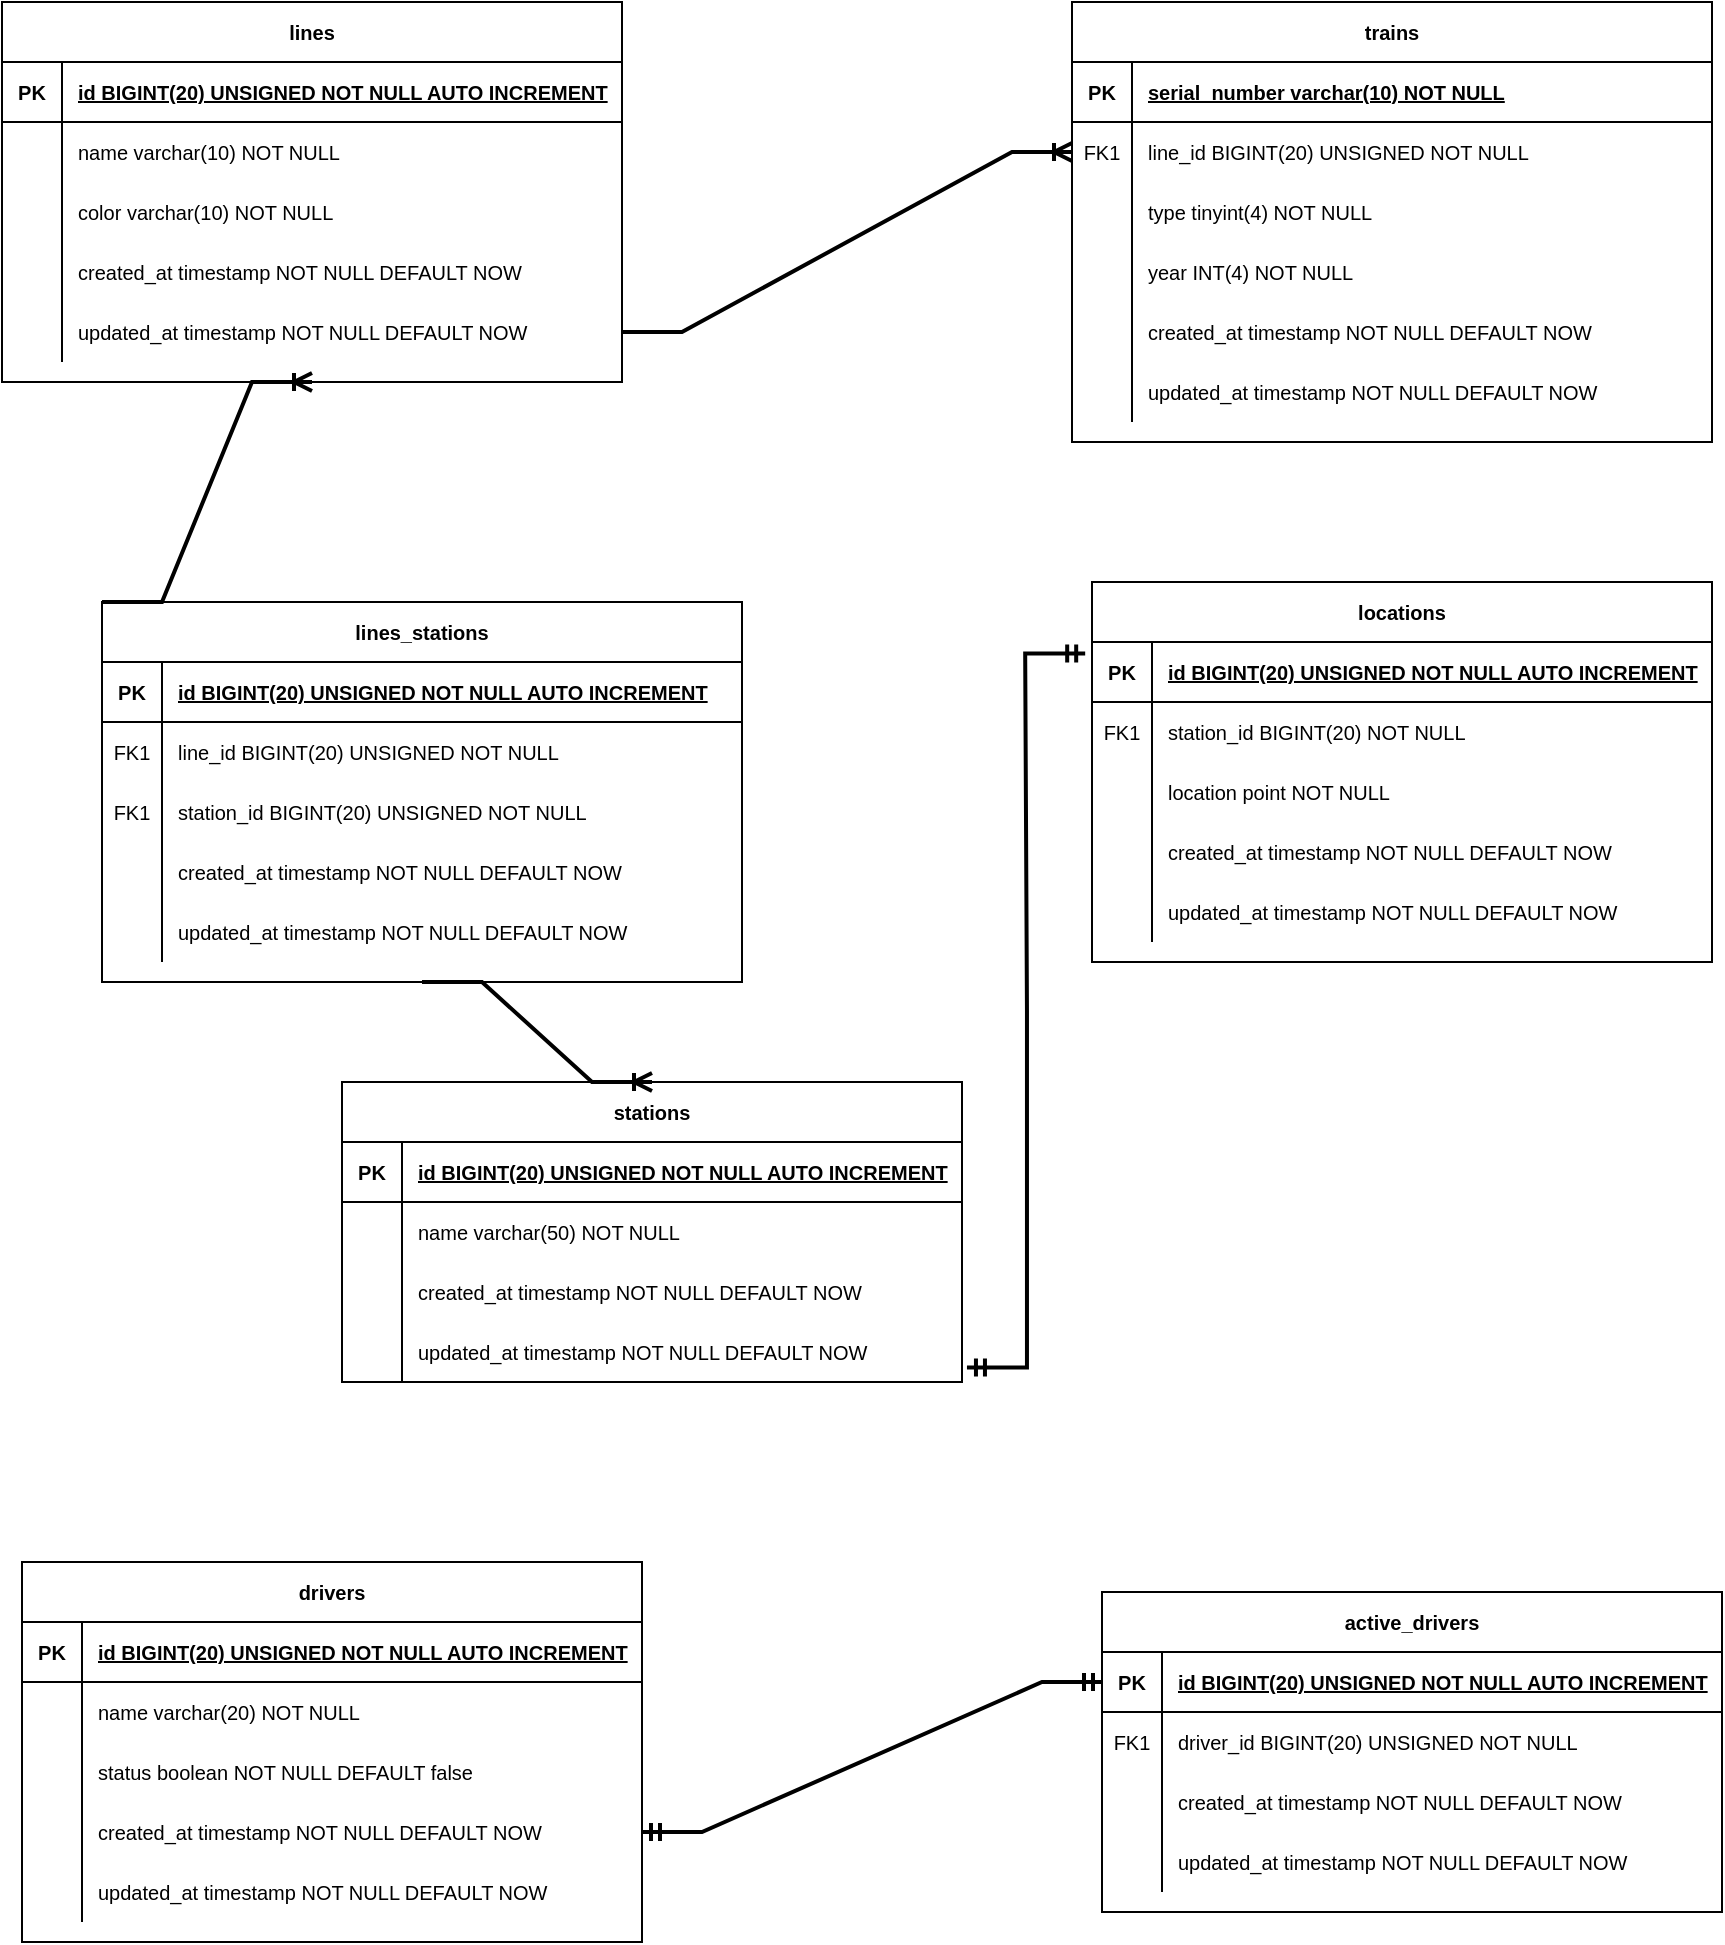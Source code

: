 <mxfile version="20.5.3" type="github">
  <diagram id="R2lEEEUBdFMjLlhIrx00" name="Page-1">
    <mxGraphModel dx="1076" dy="894" grid="1" gridSize="10" guides="1" tooltips="1" connect="1" arrows="1" fold="1" page="1" pageScale="1" pageWidth="1700" pageHeight="1100" math="0" shadow="0" extFonts="Permanent Marker^https://fonts.googleapis.com/css?family=Permanent+Marker">
      <root>
        <mxCell id="0" />
        <mxCell id="1" parent="0" />
        <mxCell id="-A0Ib8rrRkCb5hyb7mvw-1" value="lines" style="shape=table;startSize=30;container=1;collapsible=1;childLayout=tableLayout;fixedRows=1;rowLines=0;fontStyle=1;align=center;resizeLast=1;fontSize=10;" vertex="1" parent="1">
          <mxGeometry x="30" y="20" width="310" height="190" as="geometry" />
        </mxCell>
        <mxCell id="-A0Ib8rrRkCb5hyb7mvw-2" value="" style="shape=partialRectangle;collapsible=0;dropTarget=0;pointerEvents=0;fillColor=none;points=[[0,0.5],[1,0.5]];portConstraint=eastwest;top=0;left=0;right=0;bottom=1;fontSize=10;" vertex="1" parent="-A0Ib8rrRkCb5hyb7mvw-1">
          <mxGeometry y="30" width="310" height="30" as="geometry" />
        </mxCell>
        <mxCell id="-A0Ib8rrRkCb5hyb7mvw-3" value="PK" style="shape=partialRectangle;overflow=hidden;connectable=0;fillColor=none;top=0;left=0;bottom=0;right=0;fontStyle=1;fontSize=10;" vertex="1" parent="-A0Ib8rrRkCb5hyb7mvw-2">
          <mxGeometry width="30" height="30" as="geometry">
            <mxRectangle width="30" height="30" as="alternateBounds" />
          </mxGeometry>
        </mxCell>
        <mxCell id="-A0Ib8rrRkCb5hyb7mvw-4" value="id BIGINT(20) UNSIGNED NOT NULL AUTO INCREMENT" style="shape=partialRectangle;overflow=hidden;connectable=0;fillColor=none;top=0;left=0;bottom=0;right=0;align=left;spacingLeft=6;fontStyle=5;fontSize=10;" vertex="1" parent="-A0Ib8rrRkCb5hyb7mvw-2">
          <mxGeometry x="30" width="280" height="30" as="geometry">
            <mxRectangle width="280" height="30" as="alternateBounds" />
          </mxGeometry>
        </mxCell>
        <mxCell id="-A0Ib8rrRkCb5hyb7mvw-5" value="" style="shape=partialRectangle;collapsible=0;dropTarget=0;pointerEvents=0;fillColor=none;points=[[0,0.5],[1,0.5]];portConstraint=eastwest;top=0;left=0;right=0;bottom=0;fontSize=10;" vertex="1" parent="-A0Ib8rrRkCb5hyb7mvw-1">
          <mxGeometry y="60" width="310" height="30" as="geometry" />
        </mxCell>
        <mxCell id="-A0Ib8rrRkCb5hyb7mvw-6" value="" style="shape=partialRectangle;overflow=hidden;connectable=0;fillColor=none;top=0;left=0;bottom=0;right=0;fontSize=10;" vertex="1" parent="-A0Ib8rrRkCb5hyb7mvw-5">
          <mxGeometry width="30" height="30" as="geometry">
            <mxRectangle width="30" height="30" as="alternateBounds" />
          </mxGeometry>
        </mxCell>
        <mxCell id="-A0Ib8rrRkCb5hyb7mvw-7" value="name varchar(10) NOT NULL" style="shape=partialRectangle;overflow=hidden;connectable=0;fillColor=none;top=0;left=0;bottom=0;right=0;align=left;spacingLeft=6;fontSize=10;" vertex="1" parent="-A0Ib8rrRkCb5hyb7mvw-5">
          <mxGeometry x="30" width="280" height="30" as="geometry">
            <mxRectangle width="280" height="30" as="alternateBounds" />
          </mxGeometry>
        </mxCell>
        <mxCell id="-A0Ib8rrRkCb5hyb7mvw-8" value="" style="shape=partialRectangle;collapsible=0;dropTarget=0;pointerEvents=0;fillColor=none;points=[[0,0.5],[1,0.5]];portConstraint=eastwest;top=0;left=0;right=0;bottom=0;fontSize=10;" vertex="1" parent="-A0Ib8rrRkCb5hyb7mvw-1">
          <mxGeometry y="90" width="310" height="30" as="geometry" />
        </mxCell>
        <mxCell id="-A0Ib8rrRkCb5hyb7mvw-9" value="" style="shape=partialRectangle;overflow=hidden;connectable=0;fillColor=none;top=0;left=0;bottom=0;right=0;fontSize=10;" vertex="1" parent="-A0Ib8rrRkCb5hyb7mvw-8">
          <mxGeometry width="30" height="30" as="geometry">
            <mxRectangle width="30" height="30" as="alternateBounds" />
          </mxGeometry>
        </mxCell>
        <mxCell id="-A0Ib8rrRkCb5hyb7mvw-10" value="color varchar(10) NOT NULL" style="shape=partialRectangle;overflow=hidden;connectable=0;fillColor=none;top=0;left=0;bottom=0;right=0;align=left;spacingLeft=6;fontSize=10;" vertex="1" parent="-A0Ib8rrRkCb5hyb7mvw-8">
          <mxGeometry x="30" width="280" height="30" as="geometry">
            <mxRectangle width="280" height="30" as="alternateBounds" />
          </mxGeometry>
        </mxCell>
        <mxCell id="-A0Ib8rrRkCb5hyb7mvw-11" value="" style="shape=partialRectangle;collapsible=0;dropTarget=0;pointerEvents=0;fillColor=none;points=[[0,0.5],[1,0.5]];portConstraint=eastwest;top=0;left=0;right=0;bottom=0;fontSize=10;" vertex="1" parent="-A0Ib8rrRkCb5hyb7mvw-1">
          <mxGeometry y="120" width="310" height="30" as="geometry" />
        </mxCell>
        <mxCell id="-A0Ib8rrRkCb5hyb7mvw-12" value="" style="shape=partialRectangle;overflow=hidden;connectable=0;fillColor=none;top=0;left=0;bottom=0;right=0;fontSize=10;" vertex="1" parent="-A0Ib8rrRkCb5hyb7mvw-11">
          <mxGeometry width="30" height="30" as="geometry">
            <mxRectangle width="30" height="30" as="alternateBounds" />
          </mxGeometry>
        </mxCell>
        <mxCell id="-A0Ib8rrRkCb5hyb7mvw-13" value="created_at timestamp NOT NULL DEFAULT NOW" style="shape=partialRectangle;overflow=hidden;connectable=0;fillColor=none;top=0;left=0;bottom=0;right=0;align=left;spacingLeft=6;fontSize=10;" vertex="1" parent="-A0Ib8rrRkCb5hyb7mvw-11">
          <mxGeometry x="30" width="280" height="30" as="geometry">
            <mxRectangle width="280" height="30" as="alternateBounds" />
          </mxGeometry>
        </mxCell>
        <mxCell id="-A0Ib8rrRkCb5hyb7mvw-14" value="" style="shape=partialRectangle;collapsible=0;dropTarget=0;pointerEvents=0;fillColor=none;points=[[0,0.5],[1,0.5]];portConstraint=eastwest;top=0;left=0;right=0;bottom=0;fontSize=10;" vertex="1" parent="-A0Ib8rrRkCb5hyb7mvw-1">
          <mxGeometry y="150" width="310" height="30" as="geometry" />
        </mxCell>
        <mxCell id="-A0Ib8rrRkCb5hyb7mvw-15" value="" style="shape=partialRectangle;overflow=hidden;connectable=0;fillColor=none;top=0;left=0;bottom=0;right=0;fontSize=10;" vertex="1" parent="-A0Ib8rrRkCb5hyb7mvw-14">
          <mxGeometry width="30" height="30" as="geometry">
            <mxRectangle width="30" height="30" as="alternateBounds" />
          </mxGeometry>
        </mxCell>
        <mxCell id="-A0Ib8rrRkCb5hyb7mvw-16" value="updated_at timestamp NOT NULL DEFAULT NOW" style="shape=partialRectangle;overflow=hidden;connectable=0;fillColor=none;top=0;left=0;bottom=0;right=0;align=left;spacingLeft=6;fontSize=10;" vertex="1" parent="-A0Ib8rrRkCb5hyb7mvw-14">
          <mxGeometry x="30" width="280" height="30" as="geometry">
            <mxRectangle width="280" height="30" as="alternateBounds" />
          </mxGeometry>
        </mxCell>
        <mxCell id="-A0Ib8rrRkCb5hyb7mvw-17" value="trains" style="shape=table;startSize=30;container=1;collapsible=1;childLayout=tableLayout;fixedRows=1;rowLines=0;fontStyle=1;align=center;resizeLast=1;fontSize=10;" vertex="1" parent="1">
          <mxGeometry x="565" y="20" width="320" height="220" as="geometry" />
        </mxCell>
        <mxCell id="-A0Ib8rrRkCb5hyb7mvw-18" value="" style="shape=partialRectangle;collapsible=0;dropTarget=0;pointerEvents=0;fillColor=none;points=[[0,0.5],[1,0.5]];portConstraint=eastwest;top=0;left=0;right=0;bottom=1;fontSize=10;" vertex="1" parent="-A0Ib8rrRkCb5hyb7mvw-17">
          <mxGeometry y="30" width="320" height="30" as="geometry" />
        </mxCell>
        <mxCell id="-A0Ib8rrRkCb5hyb7mvw-19" value="PK" style="shape=partialRectangle;overflow=hidden;connectable=0;fillColor=none;top=0;left=0;bottom=0;right=0;fontStyle=1;fontSize=10;" vertex="1" parent="-A0Ib8rrRkCb5hyb7mvw-18">
          <mxGeometry width="30" height="30" as="geometry">
            <mxRectangle width="30" height="30" as="alternateBounds" />
          </mxGeometry>
        </mxCell>
        <mxCell id="-A0Ib8rrRkCb5hyb7mvw-20" value="serial_number varchar(10) NOT NULL " style="shape=partialRectangle;overflow=hidden;connectable=0;fillColor=none;top=0;left=0;bottom=0;right=0;align=left;spacingLeft=6;fontStyle=5;fontSize=10;" vertex="1" parent="-A0Ib8rrRkCb5hyb7mvw-18">
          <mxGeometry x="30" width="290" height="30" as="geometry">
            <mxRectangle width="290" height="30" as="alternateBounds" />
          </mxGeometry>
        </mxCell>
        <mxCell id="-A0Ib8rrRkCb5hyb7mvw-21" value="" style="shape=partialRectangle;collapsible=0;dropTarget=0;pointerEvents=0;fillColor=none;points=[[0,0.5],[1,0.5]];portConstraint=eastwest;top=0;left=0;right=0;bottom=0;fontSize=10;" vertex="1" parent="-A0Ib8rrRkCb5hyb7mvw-17">
          <mxGeometry y="60" width="320" height="30" as="geometry" />
        </mxCell>
        <mxCell id="-A0Ib8rrRkCb5hyb7mvw-22" value="FK1" style="shape=partialRectangle;overflow=hidden;connectable=0;fillColor=none;top=0;left=0;bottom=0;right=0;fontSize=10;" vertex="1" parent="-A0Ib8rrRkCb5hyb7mvw-21">
          <mxGeometry width="30" height="30" as="geometry">
            <mxRectangle width="30" height="30" as="alternateBounds" />
          </mxGeometry>
        </mxCell>
        <mxCell id="-A0Ib8rrRkCb5hyb7mvw-23" value="line_id BIGINT(20) UNSIGNED NOT NULL" style="shape=partialRectangle;overflow=hidden;connectable=0;fillColor=none;top=0;left=0;bottom=0;right=0;align=left;spacingLeft=6;fontSize=10;" vertex="1" parent="-A0Ib8rrRkCb5hyb7mvw-21">
          <mxGeometry x="30" width="290" height="30" as="geometry">
            <mxRectangle width="290" height="30" as="alternateBounds" />
          </mxGeometry>
        </mxCell>
        <mxCell id="-A0Ib8rrRkCb5hyb7mvw-24" value="" style="shape=partialRectangle;collapsible=0;dropTarget=0;pointerEvents=0;fillColor=none;points=[[0,0.5],[1,0.5]];portConstraint=eastwest;top=0;left=0;right=0;bottom=0;fontSize=10;" vertex="1" parent="-A0Ib8rrRkCb5hyb7mvw-17">
          <mxGeometry y="90" width="320" height="30" as="geometry" />
        </mxCell>
        <mxCell id="-A0Ib8rrRkCb5hyb7mvw-25" value="" style="shape=partialRectangle;overflow=hidden;connectable=0;fillColor=none;top=0;left=0;bottom=0;right=0;fontSize=10;" vertex="1" parent="-A0Ib8rrRkCb5hyb7mvw-24">
          <mxGeometry width="30" height="30" as="geometry">
            <mxRectangle width="30" height="30" as="alternateBounds" />
          </mxGeometry>
        </mxCell>
        <mxCell id="-A0Ib8rrRkCb5hyb7mvw-26" value="type tinyint(4) NOT NULL" style="shape=partialRectangle;overflow=hidden;connectable=0;fillColor=none;top=0;left=0;bottom=0;right=0;align=left;spacingLeft=6;fontSize=10;" vertex="1" parent="-A0Ib8rrRkCb5hyb7mvw-24">
          <mxGeometry x="30" width="290" height="30" as="geometry">
            <mxRectangle width="290" height="30" as="alternateBounds" />
          </mxGeometry>
        </mxCell>
        <mxCell id="-A0Ib8rrRkCb5hyb7mvw-27" value="" style="shape=partialRectangle;collapsible=0;dropTarget=0;pointerEvents=0;fillColor=none;points=[[0,0.5],[1,0.5]];portConstraint=eastwest;top=0;left=0;right=0;bottom=0;fontSize=10;" vertex="1" parent="-A0Ib8rrRkCb5hyb7mvw-17">
          <mxGeometry y="120" width="320" height="30" as="geometry" />
        </mxCell>
        <mxCell id="-A0Ib8rrRkCb5hyb7mvw-28" value="" style="shape=partialRectangle;overflow=hidden;connectable=0;fillColor=none;top=0;left=0;bottom=0;right=0;fontSize=10;" vertex="1" parent="-A0Ib8rrRkCb5hyb7mvw-27">
          <mxGeometry width="30" height="30" as="geometry">
            <mxRectangle width="30" height="30" as="alternateBounds" />
          </mxGeometry>
        </mxCell>
        <mxCell id="-A0Ib8rrRkCb5hyb7mvw-29" value="year INT(4) NOT NULL" style="shape=partialRectangle;overflow=hidden;connectable=0;fillColor=none;top=0;left=0;bottom=0;right=0;align=left;spacingLeft=6;fontSize=10;" vertex="1" parent="-A0Ib8rrRkCb5hyb7mvw-27">
          <mxGeometry x="30" width="290" height="30" as="geometry">
            <mxRectangle width="290" height="30" as="alternateBounds" />
          </mxGeometry>
        </mxCell>
        <mxCell id="-A0Ib8rrRkCb5hyb7mvw-30" value="" style="shape=partialRectangle;collapsible=0;dropTarget=0;pointerEvents=0;fillColor=none;points=[[0,0.5],[1,0.5]];portConstraint=eastwest;top=0;left=0;right=0;bottom=0;fontSize=10;" vertex="1" parent="-A0Ib8rrRkCb5hyb7mvw-17">
          <mxGeometry y="150" width="320" height="30" as="geometry" />
        </mxCell>
        <mxCell id="-A0Ib8rrRkCb5hyb7mvw-31" value="" style="shape=partialRectangle;overflow=hidden;connectable=0;fillColor=none;top=0;left=0;bottom=0;right=0;fontSize=10;" vertex="1" parent="-A0Ib8rrRkCb5hyb7mvw-30">
          <mxGeometry width="30" height="30" as="geometry">
            <mxRectangle width="30" height="30" as="alternateBounds" />
          </mxGeometry>
        </mxCell>
        <mxCell id="-A0Ib8rrRkCb5hyb7mvw-32" value="created_at timestamp NOT NULL DEFAULT NOW" style="shape=partialRectangle;overflow=hidden;connectable=0;fillColor=none;top=0;left=0;bottom=0;right=0;align=left;spacingLeft=6;fontSize=10;" vertex="1" parent="-A0Ib8rrRkCb5hyb7mvw-30">
          <mxGeometry x="30" width="290" height="30" as="geometry">
            <mxRectangle width="290" height="30" as="alternateBounds" />
          </mxGeometry>
        </mxCell>
        <mxCell id="-A0Ib8rrRkCb5hyb7mvw-33" value="" style="shape=partialRectangle;collapsible=0;dropTarget=0;pointerEvents=0;fillColor=none;points=[[0,0.5],[1,0.5]];portConstraint=eastwest;top=0;left=0;right=0;bottom=0;fontSize=10;" vertex="1" parent="-A0Ib8rrRkCb5hyb7mvw-17">
          <mxGeometry y="180" width="320" height="30" as="geometry" />
        </mxCell>
        <mxCell id="-A0Ib8rrRkCb5hyb7mvw-34" value="" style="shape=partialRectangle;overflow=hidden;connectable=0;fillColor=none;top=0;left=0;bottom=0;right=0;fontSize=10;" vertex="1" parent="-A0Ib8rrRkCb5hyb7mvw-33">
          <mxGeometry width="30" height="30" as="geometry">
            <mxRectangle width="30" height="30" as="alternateBounds" />
          </mxGeometry>
        </mxCell>
        <mxCell id="-A0Ib8rrRkCb5hyb7mvw-35" value="updated_at timestamp NOT NULL DEFAULT NOW" style="shape=partialRectangle;overflow=hidden;connectable=0;fillColor=none;top=0;left=0;bottom=0;right=0;align=left;spacingLeft=6;fontSize=10;" vertex="1" parent="-A0Ib8rrRkCb5hyb7mvw-33">
          <mxGeometry x="30" width="290" height="30" as="geometry">
            <mxRectangle width="290" height="30" as="alternateBounds" />
          </mxGeometry>
        </mxCell>
        <mxCell id="-A0Ib8rrRkCb5hyb7mvw-36" value="stations" style="shape=table;startSize=30;container=1;collapsible=1;childLayout=tableLayout;fixedRows=1;rowLines=0;fontStyle=1;align=center;resizeLast=1;fontSize=10;" vertex="1" parent="1">
          <mxGeometry x="200" y="560" width="310" height="150" as="geometry" />
        </mxCell>
        <mxCell id="-A0Ib8rrRkCb5hyb7mvw-37" value="" style="shape=partialRectangle;collapsible=0;dropTarget=0;pointerEvents=0;fillColor=none;points=[[0,0.5],[1,0.5]];portConstraint=eastwest;top=0;left=0;right=0;bottom=1;fontSize=10;" vertex="1" parent="-A0Ib8rrRkCb5hyb7mvw-36">
          <mxGeometry y="30" width="310" height="30" as="geometry" />
        </mxCell>
        <mxCell id="-A0Ib8rrRkCb5hyb7mvw-38" value="PK" style="shape=partialRectangle;overflow=hidden;connectable=0;fillColor=none;top=0;left=0;bottom=0;right=0;fontStyle=1;fontSize=10;" vertex="1" parent="-A0Ib8rrRkCb5hyb7mvw-37">
          <mxGeometry width="30" height="30" as="geometry">
            <mxRectangle width="30" height="30" as="alternateBounds" />
          </mxGeometry>
        </mxCell>
        <mxCell id="-A0Ib8rrRkCb5hyb7mvw-39" value="id BIGINT(20) UNSIGNED NOT NULL AUTO INCREMENT" style="shape=partialRectangle;overflow=hidden;connectable=0;fillColor=none;top=0;left=0;bottom=0;right=0;align=left;spacingLeft=6;fontStyle=5;fontSize=10;" vertex="1" parent="-A0Ib8rrRkCb5hyb7mvw-37">
          <mxGeometry x="30" width="280" height="30" as="geometry">
            <mxRectangle width="280" height="30" as="alternateBounds" />
          </mxGeometry>
        </mxCell>
        <mxCell id="-A0Ib8rrRkCb5hyb7mvw-40" value="" style="shape=partialRectangle;collapsible=0;dropTarget=0;pointerEvents=0;fillColor=none;points=[[0,0.5],[1,0.5]];portConstraint=eastwest;top=0;left=0;right=0;bottom=0;fontSize=10;" vertex="1" parent="-A0Ib8rrRkCb5hyb7mvw-36">
          <mxGeometry y="60" width="310" height="30" as="geometry" />
        </mxCell>
        <mxCell id="-A0Ib8rrRkCb5hyb7mvw-41" value="" style="shape=partialRectangle;overflow=hidden;connectable=0;fillColor=none;top=0;left=0;bottom=0;right=0;fontSize=10;" vertex="1" parent="-A0Ib8rrRkCb5hyb7mvw-40">
          <mxGeometry width="30" height="30" as="geometry">
            <mxRectangle width="30" height="30" as="alternateBounds" />
          </mxGeometry>
        </mxCell>
        <mxCell id="-A0Ib8rrRkCb5hyb7mvw-42" value="name varchar(50) NOT NULL" style="shape=partialRectangle;overflow=hidden;connectable=0;fillColor=none;top=0;left=0;bottom=0;right=0;align=left;spacingLeft=6;fontSize=10;" vertex="1" parent="-A0Ib8rrRkCb5hyb7mvw-40">
          <mxGeometry x="30" width="280" height="30" as="geometry">
            <mxRectangle width="280" height="30" as="alternateBounds" />
          </mxGeometry>
        </mxCell>
        <mxCell id="-A0Ib8rrRkCb5hyb7mvw-43" value="" style="shape=partialRectangle;collapsible=0;dropTarget=0;pointerEvents=0;fillColor=none;points=[[0,0.5],[1,0.5]];portConstraint=eastwest;top=0;left=0;right=0;bottom=0;fontSize=10;" vertex="1" parent="-A0Ib8rrRkCb5hyb7mvw-36">
          <mxGeometry y="90" width="310" height="30" as="geometry" />
        </mxCell>
        <mxCell id="-A0Ib8rrRkCb5hyb7mvw-44" value="" style="shape=partialRectangle;overflow=hidden;connectable=0;fillColor=none;top=0;left=0;bottom=0;right=0;fontSize=10;" vertex="1" parent="-A0Ib8rrRkCb5hyb7mvw-43">
          <mxGeometry width="30" height="30" as="geometry">
            <mxRectangle width="30" height="30" as="alternateBounds" />
          </mxGeometry>
        </mxCell>
        <mxCell id="-A0Ib8rrRkCb5hyb7mvw-45" value="created_at timestamp NOT NULL DEFAULT NOW" style="shape=partialRectangle;overflow=hidden;connectable=0;fillColor=none;top=0;left=0;bottom=0;right=0;align=left;spacingLeft=6;fontSize=10;" vertex="1" parent="-A0Ib8rrRkCb5hyb7mvw-43">
          <mxGeometry x="30" width="280" height="30" as="geometry">
            <mxRectangle width="280" height="30" as="alternateBounds" />
          </mxGeometry>
        </mxCell>
        <mxCell id="-A0Ib8rrRkCb5hyb7mvw-46" value="" style="shape=partialRectangle;collapsible=0;dropTarget=0;pointerEvents=0;fillColor=none;points=[[0,0.5],[1,0.5]];portConstraint=eastwest;top=0;left=0;right=0;bottom=0;fontSize=10;" vertex="1" parent="-A0Ib8rrRkCb5hyb7mvw-36">
          <mxGeometry y="120" width="310" height="30" as="geometry" />
        </mxCell>
        <mxCell id="-A0Ib8rrRkCb5hyb7mvw-47" value="" style="shape=partialRectangle;overflow=hidden;connectable=0;fillColor=none;top=0;left=0;bottom=0;right=0;fontSize=10;" vertex="1" parent="-A0Ib8rrRkCb5hyb7mvw-46">
          <mxGeometry width="30" height="30" as="geometry">
            <mxRectangle width="30" height="30" as="alternateBounds" />
          </mxGeometry>
        </mxCell>
        <mxCell id="-A0Ib8rrRkCb5hyb7mvw-48" value="updated_at timestamp NOT NULL DEFAULT NOW" style="shape=partialRectangle;overflow=hidden;connectable=0;fillColor=none;top=0;left=0;bottom=0;right=0;align=left;spacingLeft=6;fontSize=10;" vertex="1" parent="-A0Ib8rrRkCb5hyb7mvw-46">
          <mxGeometry x="30" width="280" height="30" as="geometry">
            <mxRectangle width="280" height="30" as="alternateBounds" />
          </mxGeometry>
        </mxCell>
        <mxCell id="-A0Ib8rrRkCb5hyb7mvw-52" value="locations" style="shape=table;startSize=30;container=1;collapsible=1;childLayout=tableLayout;fixedRows=1;rowLines=0;fontStyle=1;align=center;resizeLast=1;fontSize=10;" vertex="1" parent="1">
          <mxGeometry x="575" y="310" width="310" height="190" as="geometry" />
        </mxCell>
        <mxCell id="-A0Ib8rrRkCb5hyb7mvw-53" value="" style="shape=partialRectangle;collapsible=0;dropTarget=0;pointerEvents=0;fillColor=none;points=[[0,0.5],[1,0.5]];portConstraint=eastwest;top=0;left=0;right=0;bottom=1;fontSize=10;" vertex="1" parent="-A0Ib8rrRkCb5hyb7mvw-52">
          <mxGeometry y="30" width="310" height="30" as="geometry" />
        </mxCell>
        <mxCell id="-A0Ib8rrRkCb5hyb7mvw-54" value="PK" style="shape=partialRectangle;overflow=hidden;connectable=0;fillColor=none;top=0;left=0;bottom=0;right=0;fontStyle=1;fontSize=10;" vertex="1" parent="-A0Ib8rrRkCb5hyb7mvw-53">
          <mxGeometry width="30" height="30" as="geometry">
            <mxRectangle width="30" height="30" as="alternateBounds" />
          </mxGeometry>
        </mxCell>
        <mxCell id="-A0Ib8rrRkCb5hyb7mvw-55" value="id BIGINT(20) UNSIGNED NOT NULL AUTO INCREMENT" style="shape=partialRectangle;overflow=hidden;connectable=0;fillColor=none;top=0;left=0;bottom=0;right=0;align=left;spacingLeft=6;fontStyle=5;fontSize=10;" vertex="1" parent="-A0Ib8rrRkCb5hyb7mvw-53">
          <mxGeometry x="30" width="280" height="30" as="geometry">
            <mxRectangle width="280" height="30" as="alternateBounds" />
          </mxGeometry>
        </mxCell>
        <mxCell id="-A0Ib8rrRkCb5hyb7mvw-56" value="" style="shape=partialRectangle;collapsible=0;dropTarget=0;pointerEvents=0;fillColor=none;points=[[0,0.5],[1,0.5]];portConstraint=eastwest;top=0;left=0;right=0;bottom=0;fontSize=10;" vertex="1" parent="-A0Ib8rrRkCb5hyb7mvw-52">
          <mxGeometry y="60" width="310" height="30" as="geometry" />
        </mxCell>
        <mxCell id="-A0Ib8rrRkCb5hyb7mvw-57" value="FK1" style="shape=partialRectangle;overflow=hidden;connectable=0;fillColor=none;top=0;left=0;bottom=0;right=0;fontSize=10;" vertex="1" parent="-A0Ib8rrRkCb5hyb7mvw-56">
          <mxGeometry width="30" height="30" as="geometry">
            <mxRectangle width="30" height="30" as="alternateBounds" />
          </mxGeometry>
        </mxCell>
        <mxCell id="-A0Ib8rrRkCb5hyb7mvw-58" value="station_id BIGINT(20) NOT NULL" style="shape=partialRectangle;overflow=hidden;connectable=0;fillColor=none;top=0;left=0;bottom=0;right=0;align=left;spacingLeft=6;fontSize=10;" vertex="1" parent="-A0Ib8rrRkCb5hyb7mvw-56">
          <mxGeometry x="30" width="280" height="30" as="geometry">
            <mxRectangle width="280" height="30" as="alternateBounds" />
          </mxGeometry>
        </mxCell>
        <mxCell id="-A0Ib8rrRkCb5hyb7mvw-59" value="" style="shape=partialRectangle;collapsible=0;dropTarget=0;pointerEvents=0;fillColor=none;points=[[0,0.5],[1,0.5]];portConstraint=eastwest;top=0;left=0;right=0;bottom=0;fontSize=10;" vertex="1" parent="-A0Ib8rrRkCb5hyb7mvw-52">
          <mxGeometry y="90" width="310" height="30" as="geometry" />
        </mxCell>
        <mxCell id="-A0Ib8rrRkCb5hyb7mvw-60" value="" style="shape=partialRectangle;overflow=hidden;connectable=0;fillColor=none;top=0;left=0;bottom=0;right=0;fontSize=10;" vertex="1" parent="-A0Ib8rrRkCb5hyb7mvw-59">
          <mxGeometry width="30" height="30" as="geometry">
            <mxRectangle width="30" height="30" as="alternateBounds" />
          </mxGeometry>
        </mxCell>
        <mxCell id="-A0Ib8rrRkCb5hyb7mvw-61" value="location point NOT NULL" style="shape=partialRectangle;overflow=hidden;connectable=0;fillColor=none;top=0;left=0;bottom=0;right=0;align=left;spacingLeft=6;fontSize=10;" vertex="1" parent="-A0Ib8rrRkCb5hyb7mvw-59">
          <mxGeometry x="30" width="280" height="30" as="geometry">
            <mxRectangle width="280" height="30" as="alternateBounds" />
          </mxGeometry>
        </mxCell>
        <mxCell id="-A0Ib8rrRkCb5hyb7mvw-62" value="" style="shape=partialRectangle;collapsible=0;dropTarget=0;pointerEvents=0;fillColor=none;points=[[0,0.5],[1,0.5]];portConstraint=eastwest;top=0;left=0;right=0;bottom=0;fontSize=10;" vertex="1" parent="-A0Ib8rrRkCb5hyb7mvw-52">
          <mxGeometry y="120" width="310" height="30" as="geometry" />
        </mxCell>
        <mxCell id="-A0Ib8rrRkCb5hyb7mvw-63" value="" style="shape=partialRectangle;overflow=hidden;connectable=0;fillColor=none;top=0;left=0;bottom=0;right=0;fontSize=10;" vertex="1" parent="-A0Ib8rrRkCb5hyb7mvw-62">
          <mxGeometry width="30" height="30" as="geometry">
            <mxRectangle width="30" height="30" as="alternateBounds" />
          </mxGeometry>
        </mxCell>
        <mxCell id="-A0Ib8rrRkCb5hyb7mvw-64" value="created_at timestamp NOT NULL DEFAULT NOW" style="shape=partialRectangle;overflow=hidden;connectable=0;fillColor=none;top=0;left=0;bottom=0;right=0;align=left;spacingLeft=6;fontSize=10;" vertex="1" parent="-A0Ib8rrRkCb5hyb7mvw-62">
          <mxGeometry x="30" width="280" height="30" as="geometry">
            <mxRectangle width="280" height="30" as="alternateBounds" />
          </mxGeometry>
        </mxCell>
        <mxCell id="-A0Ib8rrRkCb5hyb7mvw-65" value="" style="shape=partialRectangle;collapsible=0;dropTarget=0;pointerEvents=0;fillColor=none;points=[[0,0.5],[1,0.5]];portConstraint=eastwest;top=0;left=0;right=0;bottom=0;fontSize=10;" vertex="1" parent="-A0Ib8rrRkCb5hyb7mvw-52">
          <mxGeometry y="150" width="310" height="30" as="geometry" />
        </mxCell>
        <mxCell id="-A0Ib8rrRkCb5hyb7mvw-66" value="" style="shape=partialRectangle;overflow=hidden;connectable=0;fillColor=none;top=0;left=0;bottom=0;right=0;fontSize=10;" vertex="1" parent="-A0Ib8rrRkCb5hyb7mvw-65">
          <mxGeometry width="30" height="30" as="geometry">
            <mxRectangle width="30" height="30" as="alternateBounds" />
          </mxGeometry>
        </mxCell>
        <mxCell id="-A0Ib8rrRkCb5hyb7mvw-67" value="updated_at timestamp NOT NULL DEFAULT NOW" style="shape=partialRectangle;overflow=hidden;connectable=0;fillColor=none;top=0;left=0;bottom=0;right=0;align=left;spacingLeft=6;fontSize=10;" vertex="1" parent="-A0Ib8rrRkCb5hyb7mvw-65">
          <mxGeometry x="30" width="280" height="30" as="geometry">
            <mxRectangle width="280" height="30" as="alternateBounds" />
          </mxGeometry>
        </mxCell>
        <mxCell id="-A0Ib8rrRkCb5hyb7mvw-69" value="drivers" style="shape=table;startSize=30;container=1;collapsible=1;childLayout=tableLayout;fixedRows=1;rowLines=0;fontStyle=1;align=center;resizeLast=1;fontSize=10;" vertex="1" parent="1">
          <mxGeometry x="40" y="800" width="310" height="190" as="geometry" />
        </mxCell>
        <mxCell id="-A0Ib8rrRkCb5hyb7mvw-70" value="" style="shape=partialRectangle;collapsible=0;dropTarget=0;pointerEvents=0;fillColor=none;points=[[0,0.5],[1,0.5]];portConstraint=eastwest;top=0;left=0;right=0;bottom=1;fontSize=10;" vertex="1" parent="-A0Ib8rrRkCb5hyb7mvw-69">
          <mxGeometry y="30" width="310" height="30" as="geometry" />
        </mxCell>
        <mxCell id="-A0Ib8rrRkCb5hyb7mvw-71" value="PK" style="shape=partialRectangle;overflow=hidden;connectable=0;fillColor=none;top=0;left=0;bottom=0;right=0;fontStyle=1;fontSize=10;" vertex="1" parent="-A0Ib8rrRkCb5hyb7mvw-70">
          <mxGeometry width="30" height="30" as="geometry">
            <mxRectangle width="30" height="30" as="alternateBounds" />
          </mxGeometry>
        </mxCell>
        <mxCell id="-A0Ib8rrRkCb5hyb7mvw-72" value="id BIGINT(20) UNSIGNED NOT NULL AUTO INCREMENT" style="shape=partialRectangle;overflow=hidden;connectable=0;fillColor=none;top=0;left=0;bottom=0;right=0;align=left;spacingLeft=6;fontStyle=5;fontSize=10;" vertex="1" parent="-A0Ib8rrRkCb5hyb7mvw-70">
          <mxGeometry x="30" width="280" height="30" as="geometry">
            <mxRectangle width="280" height="30" as="alternateBounds" />
          </mxGeometry>
        </mxCell>
        <mxCell id="-A0Ib8rrRkCb5hyb7mvw-73" value="" style="shape=partialRectangle;collapsible=0;dropTarget=0;pointerEvents=0;fillColor=none;points=[[0,0.5],[1,0.5]];portConstraint=eastwest;top=0;left=0;right=0;bottom=0;fontSize=10;" vertex="1" parent="-A0Ib8rrRkCb5hyb7mvw-69">
          <mxGeometry y="60" width="310" height="30" as="geometry" />
        </mxCell>
        <mxCell id="-A0Ib8rrRkCb5hyb7mvw-74" value="" style="shape=partialRectangle;overflow=hidden;connectable=0;fillColor=none;top=0;left=0;bottom=0;right=0;fontSize=10;" vertex="1" parent="-A0Ib8rrRkCb5hyb7mvw-73">
          <mxGeometry width="30" height="30" as="geometry">
            <mxRectangle width="30" height="30" as="alternateBounds" />
          </mxGeometry>
        </mxCell>
        <mxCell id="-A0Ib8rrRkCb5hyb7mvw-75" value="name varchar(20) NOT NULL" style="shape=partialRectangle;overflow=hidden;connectable=0;fillColor=none;top=0;left=0;bottom=0;right=0;align=left;spacingLeft=6;fontSize=10;" vertex="1" parent="-A0Ib8rrRkCb5hyb7mvw-73">
          <mxGeometry x="30" width="280" height="30" as="geometry">
            <mxRectangle width="280" height="30" as="alternateBounds" />
          </mxGeometry>
        </mxCell>
        <mxCell id="-A0Ib8rrRkCb5hyb7mvw-76" value="" style="shape=partialRectangle;collapsible=0;dropTarget=0;pointerEvents=0;fillColor=none;points=[[0,0.5],[1,0.5]];portConstraint=eastwest;top=0;left=0;right=0;bottom=0;fontSize=10;" vertex="1" parent="-A0Ib8rrRkCb5hyb7mvw-69">
          <mxGeometry y="90" width="310" height="30" as="geometry" />
        </mxCell>
        <mxCell id="-A0Ib8rrRkCb5hyb7mvw-77" value="" style="shape=partialRectangle;overflow=hidden;connectable=0;fillColor=none;top=0;left=0;bottom=0;right=0;fontSize=10;" vertex="1" parent="-A0Ib8rrRkCb5hyb7mvw-76">
          <mxGeometry width="30" height="30" as="geometry">
            <mxRectangle width="30" height="30" as="alternateBounds" />
          </mxGeometry>
        </mxCell>
        <mxCell id="-A0Ib8rrRkCb5hyb7mvw-78" value="status boolean NOT NULL DEFAULT false" style="shape=partialRectangle;overflow=hidden;connectable=0;fillColor=none;top=0;left=0;bottom=0;right=0;align=left;spacingLeft=6;fontSize=10;" vertex="1" parent="-A0Ib8rrRkCb5hyb7mvw-76">
          <mxGeometry x="30" width="280" height="30" as="geometry">
            <mxRectangle width="280" height="30" as="alternateBounds" />
          </mxGeometry>
        </mxCell>
        <mxCell id="-A0Ib8rrRkCb5hyb7mvw-79" value="" style="shape=partialRectangle;collapsible=0;dropTarget=0;pointerEvents=0;fillColor=none;points=[[0,0.5],[1,0.5]];portConstraint=eastwest;top=0;left=0;right=0;bottom=0;fontSize=10;" vertex="1" parent="-A0Ib8rrRkCb5hyb7mvw-69">
          <mxGeometry y="120" width="310" height="30" as="geometry" />
        </mxCell>
        <mxCell id="-A0Ib8rrRkCb5hyb7mvw-80" value="" style="shape=partialRectangle;overflow=hidden;connectable=0;fillColor=none;top=0;left=0;bottom=0;right=0;fontSize=10;" vertex="1" parent="-A0Ib8rrRkCb5hyb7mvw-79">
          <mxGeometry width="30" height="30" as="geometry">
            <mxRectangle width="30" height="30" as="alternateBounds" />
          </mxGeometry>
        </mxCell>
        <mxCell id="-A0Ib8rrRkCb5hyb7mvw-81" value="created_at timestamp NOT NULL DEFAULT NOW" style="shape=partialRectangle;overflow=hidden;connectable=0;fillColor=none;top=0;left=0;bottom=0;right=0;align=left;spacingLeft=6;fontSize=10;" vertex="1" parent="-A0Ib8rrRkCb5hyb7mvw-79">
          <mxGeometry x="30" width="280" height="30" as="geometry">
            <mxRectangle width="280" height="30" as="alternateBounds" />
          </mxGeometry>
        </mxCell>
        <mxCell id="-A0Ib8rrRkCb5hyb7mvw-82" value="" style="shape=partialRectangle;collapsible=0;dropTarget=0;pointerEvents=0;fillColor=none;points=[[0,0.5],[1,0.5]];portConstraint=eastwest;top=0;left=0;right=0;bottom=0;fontSize=10;" vertex="1" parent="-A0Ib8rrRkCb5hyb7mvw-69">
          <mxGeometry y="150" width="310" height="30" as="geometry" />
        </mxCell>
        <mxCell id="-A0Ib8rrRkCb5hyb7mvw-83" value="" style="shape=partialRectangle;overflow=hidden;connectable=0;fillColor=none;top=0;left=0;bottom=0;right=0;fontSize=10;" vertex="1" parent="-A0Ib8rrRkCb5hyb7mvw-82">
          <mxGeometry width="30" height="30" as="geometry">
            <mxRectangle width="30" height="30" as="alternateBounds" />
          </mxGeometry>
        </mxCell>
        <mxCell id="-A0Ib8rrRkCb5hyb7mvw-84" value="updated_at timestamp NOT NULL DEFAULT NOW" style="shape=partialRectangle;overflow=hidden;connectable=0;fillColor=none;top=0;left=0;bottom=0;right=0;align=left;spacingLeft=6;fontSize=10;" vertex="1" parent="-A0Ib8rrRkCb5hyb7mvw-82">
          <mxGeometry x="30" width="280" height="30" as="geometry">
            <mxRectangle width="280" height="30" as="alternateBounds" />
          </mxGeometry>
        </mxCell>
        <mxCell id="-A0Ib8rrRkCb5hyb7mvw-85" value="active_drivers" style="shape=table;startSize=30;container=1;collapsible=1;childLayout=tableLayout;fixedRows=1;rowLines=0;fontStyle=1;align=center;resizeLast=1;fontSize=10;" vertex="1" parent="1">
          <mxGeometry x="580" y="815" width="310" height="160" as="geometry" />
        </mxCell>
        <mxCell id="-A0Ib8rrRkCb5hyb7mvw-86" value="" style="shape=partialRectangle;collapsible=0;dropTarget=0;pointerEvents=0;fillColor=none;points=[[0,0.5],[1,0.5]];portConstraint=eastwest;top=0;left=0;right=0;bottom=1;fontSize=10;" vertex="1" parent="-A0Ib8rrRkCb5hyb7mvw-85">
          <mxGeometry y="30" width="310" height="30" as="geometry" />
        </mxCell>
        <mxCell id="-A0Ib8rrRkCb5hyb7mvw-87" value="PK" style="shape=partialRectangle;overflow=hidden;connectable=0;fillColor=none;top=0;left=0;bottom=0;right=0;fontStyle=1;fontSize=10;" vertex="1" parent="-A0Ib8rrRkCb5hyb7mvw-86">
          <mxGeometry width="30" height="30" as="geometry">
            <mxRectangle width="30" height="30" as="alternateBounds" />
          </mxGeometry>
        </mxCell>
        <mxCell id="-A0Ib8rrRkCb5hyb7mvw-88" value="id BIGINT(20) UNSIGNED NOT NULL AUTO INCREMENT" style="shape=partialRectangle;overflow=hidden;connectable=0;fillColor=none;top=0;left=0;bottom=0;right=0;align=left;spacingLeft=6;fontStyle=5;fontSize=10;" vertex="1" parent="-A0Ib8rrRkCb5hyb7mvw-86">
          <mxGeometry x="30" width="280" height="30" as="geometry">
            <mxRectangle width="280" height="30" as="alternateBounds" />
          </mxGeometry>
        </mxCell>
        <mxCell id="-A0Ib8rrRkCb5hyb7mvw-89" value="" style="shape=partialRectangle;collapsible=0;dropTarget=0;pointerEvents=0;fillColor=none;points=[[0,0.5],[1,0.5]];portConstraint=eastwest;top=0;left=0;right=0;bottom=0;fontSize=10;" vertex="1" parent="-A0Ib8rrRkCb5hyb7mvw-85">
          <mxGeometry y="60" width="310" height="30" as="geometry" />
        </mxCell>
        <mxCell id="-A0Ib8rrRkCb5hyb7mvw-90" value="FK1" style="shape=partialRectangle;overflow=hidden;connectable=0;fillColor=none;top=0;left=0;bottom=0;right=0;fontSize=10;" vertex="1" parent="-A0Ib8rrRkCb5hyb7mvw-89">
          <mxGeometry width="30" height="30" as="geometry">
            <mxRectangle width="30" height="30" as="alternateBounds" />
          </mxGeometry>
        </mxCell>
        <mxCell id="-A0Ib8rrRkCb5hyb7mvw-91" value="driver_id BIGINT(20) UNSIGNED NOT NULL" style="shape=partialRectangle;overflow=hidden;connectable=0;fillColor=none;top=0;left=0;bottom=0;right=0;align=left;spacingLeft=6;fontSize=10;" vertex="1" parent="-A0Ib8rrRkCb5hyb7mvw-89">
          <mxGeometry x="30" width="280" height="30" as="geometry">
            <mxRectangle width="280" height="30" as="alternateBounds" />
          </mxGeometry>
        </mxCell>
        <mxCell id="-A0Ib8rrRkCb5hyb7mvw-95" value="" style="shape=partialRectangle;collapsible=0;dropTarget=0;pointerEvents=0;fillColor=none;points=[[0,0.5],[1,0.5]];portConstraint=eastwest;top=0;left=0;right=0;bottom=0;fontSize=10;" vertex="1" parent="-A0Ib8rrRkCb5hyb7mvw-85">
          <mxGeometry y="90" width="310" height="30" as="geometry" />
        </mxCell>
        <mxCell id="-A0Ib8rrRkCb5hyb7mvw-96" value="" style="shape=partialRectangle;overflow=hidden;connectable=0;fillColor=none;top=0;left=0;bottom=0;right=0;fontSize=10;" vertex="1" parent="-A0Ib8rrRkCb5hyb7mvw-95">
          <mxGeometry width="30" height="30" as="geometry">
            <mxRectangle width="30" height="30" as="alternateBounds" />
          </mxGeometry>
        </mxCell>
        <mxCell id="-A0Ib8rrRkCb5hyb7mvw-97" value="created_at timestamp NOT NULL DEFAULT NOW" style="shape=partialRectangle;overflow=hidden;connectable=0;fillColor=none;top=0;left=0;bottom=0;right=0;align=left;spacingLeft=6;fontSize=10;" vertex="1" parent="-A0Ib8rrRkCb5hyb7mvw-95">
          <mxGeometry x="30" width="280" height="30" as="geometry">
            <mxRectangle width="280" height="30" as="alternateBounds" />
          </mxGeometry>
        </mxCell>
        <mxCell id="-A0Ib8rrRkCb5hyb7mvw-98" value="" style="shape=partialRectangle;collapsible=0;dropTarget=0;pointerEvents=0;fillColor=none;points=[[0,0.5],[1,0.5]];portConstraint=eastwest;top=0;left=0;right=0;bottom=0;fontSize=10;" vertex="1" parent="-A0Ib8rrRkCb5hyb7mvw-85">
          <mxGeometry y="120" width="310" height="30" as="geometry" />
        </mxCell>
        <mxCell id="-A0Ib8rrRkCb5hyb7mvw-99" value="" style="shape=partialRectangle;overflow=hidden;connectable=0;fillColor=none;top=0;left=0;bottom=0;right=0;fontSize=10;" vertex="1" parent="-A0Ib8rrRkCb5hyb7mvw-98">
          <mxGeometry width="30" height="30" as="geometry">
            <mxRectangle width="30" height="30" as="alternateBounds" />
          </mxGeometry>
        </mxCell>
        <mxCell id="-A0Ib8rrRkCb5hyb7mvw-100" value="updated_at timestamp NOT NULL DEFAULT NOW" style="shape=partialRectangle;overflow=hidden;connectable=0;fillColor=none;top=0;left=0;bottom=0;right=0;align=left;spacingLeft=6;fontSize=10;" vertex="1" parent="-A0Ib8rrRkCb5hyb7mvw-98">
          <mxGeometry x="30" width="280" height="30" as="geometry">
            <mxRectangle width="280" height="30" as="alternateBounds" />
          </mxGeometry>
        </mxCell>
        <mxCell id="-A0Ib8rrRkCb5hyb7mvw-101" value="" style="edgeStyle=entityRelationEdgeStyle;fontSize=10;html=1;endArrow=ERoneToMany;rounded=0;exitX=1;exitY=0.5;exitDx=0;exitDy=0;entryX=0;entryY=0.5;entryDx=0;entryDy=0;strokeWidth=2;" edge="1" parent="1" source="-A0Ib8rrRkCb5hyb7mvw-14" target="-A0Ib8rrRkCb5hyb7mvw-21">
          <mxGeometry width="100" height="100" relative="1" as="geometry">
            <mxPoint x="400" y="190" as="sourcePoint" />
            <mxPoint x="500" y="90" as="targetPoint" />
          </mxGeometry>
        </mxCell>
        <mxCell id="-A0Ib8rrRkCb5hyb7mvw-102" value="" style="edgeStyle=entityRelationEdgeStyle;fontSize=10;html=1;endArrow=ERmandOne;startArrow=ERmandOne;rounded=0;strokeWidth=2;exitX=1.008;exitY=0.759;exitDx=0;exitDy=0;exitPerimeter=0;entryX=-0.011;entryY=0.19;entryDx=0;entryDy=0;entryPerimeter=0;" edge="1" parent="1" source="-A0Ib8rrRkCb5hyb7mvw-46" target="-A0Ib8rrRkCb5hyb7mvw-53">
          <mxGeometry width="100" height="100" relative="1" as="geometry">
            <mxPoint x="420" y="765" as="sourcePoint" />
            <mxPoint x="520" y="665" as="targetPoint" />
          </mxGeometry>
        </mxCell>
        <mxCell id="-A0Ib8rrRkCb5hyb7mvw-103" value="" style="edgeStyle=entityRelationEdgeStyle;fontSize=10;html=1;endArrow=ERmandOne;startArrow=ERmandOne;rounded=0;strokeWidth=2;exitX=1;exitY=0.5;exitDx=0;exitDy=0;entryX=0;entryY=0.5;entryDx=0;entryDy=0;" edge="1" parent="1" source="-A0Ib8rrRkCb5hyb7mvw-79" target="-A0Ib8rrRkCb5hyb7mvw-86">
          <mxGeometry width="100" height="100" relative="1" as="geometry">
            <mxPoint x="406.84" y="932.07" as="sourcePoint" />
            <mxPoint x="580.0" y="825" as="targetPoint" />
          </mxGeometry>
        </mxCell>
        <mxCell id="-A0Ib8rrRkCb5hyb7mvw-104" value="lines_stations" style="shape=table;startSize=30;container=1;collapsible=1;childLayout=tableLayout;fixedRows=1;rowLines=0;fontStyle=1;align=center;resizeLast=1;fontSize=10;" vertex="1" parent="1">
          <mxGeometry x="80" y="320" width="320" height="190" as="geometry" />
        </mxCell>
        <mxCell id="-A0Ib8rrRkCb5hyb7mvw-105" value="" style="shape=partialRectangle;collapsible=0;dropTarget=0;pointerEvents=0;fillColor=none;points=[[0,0.5],[1,0.5]];portConstraint=eastwest;top=0;left=0;right=0;bottom=1;fontSize=10;" vertex="1" parent="-A0Ib8rrRkCb5hyb7mvw-104">
          <mxGeometry y="30" width="320" height="30" as="geometry" />
        </mxCell>
        <mxCell id="-A0Ib8rrRkCb5hyb7mvw-106" value="PK" style="shape=partialRectangle;overflow=hidden;connectable=0;fillColor=none;top=0;left=0;bottom=0;right=0;fontStyle=1;fontSize=10;" vertex="1" parent="-A0Ib8rrRkCb5hyb7mvw-105">
          <mxGeometry width="30" height="30" as="geometry">
            <mxRectangle width="30" height="30" as="alternateBounds" />
          </mxGeometry>
        </mxCell>
        <mxCell id="-A0Ib8rrRkCb5hyb7mvw-107" value="id BIGINT(20) UNSIGNED NOT NULL AUTO INCREMENT" style="shape=partialRectangle;overflow=hidden;connectable=0;fillColor=none;top=0;left=0;bottom=0;right=0;align=left;spacingLeft=6;fontStyle=5;fontSize=10;" vertex="1" parent="-A0Ib8rrRkCb5hyb7mvw-105">
          <mxGeometry x="30" width="290" height="30" as="geometry">
            <mxRectangle width="290" height="30" as="alternateBounds" />
          </mxGeometry>
        </mxCell>
        <mxCell id="-A0Ib8rrRkCb5hyb7mvw-108" value="" style="shape=partialRectangle;collapsible=0;dropTarget=0;pointerEvents=0;fillColor=none;points=[[0,0.5],[1,0.5]];portConstraint=eastwest;top=0;left=0;right=0;bottom=0;fontSize=10;" vertex="1" parent="-A0Ib8rrRkCb5hyb7mvw-104">
          <mxGeometry y="60" width="320" height="30" as="geometry" />
        </mxCell>
        <mxCell id="-A0Ib8rrRkCb5hyb7mvw-109" value="FK1" style="shape=partialRectangle;overflow=hidden;connectable=0;fillColor=none;top=0;left=0;bottom=0;right=0;fontSize=10;" vertex="1" parent="-A0Ib8rrRkCb5hyb7mvw-108">
          <mxGeometry width="30" height="30" as="geometry">
            <mxRectangle width="30" height="30" as="alternateBounds" />
          </mxGeometry>
        </mxCell>
        <mxCell id="-A0Ib8rrRkCb5hyb7mvw-110" value="line_id BIGINT(20) UNSIGNED NOT NULL" style="shape=partialRectangle;overflow=hidden;connectable=0;fillColor=none;top=0;left=0;bottom=0;right=0;align=left;spacingLeft=6;fontSize=10;" vertex="1" parent="-A0Ib8rrRkCb5hyb7mvw-108">
          <mxGeometry x="30" width="290" height="30" as="geometry">
            <mxRectangle width="290" height="30" as="alternateBounds" />
          </mxGeometry>
        </mxCell>
        <mxCell id="-A0Ib8rrRkCb5hyb7mvw-114" value="" style="shape=partialRectangle;collapsible=0;dropTarget=0;pointerEvents=0;fillColor=none;points=[[0,0.5],[1,0.5]];portConstraint=eastwest;top=0;left=0;right=0;bottom=0;fontSize=10;" vertex="1" parent="-A0Ib8rrRkCb5hyb7mvw-104">
          <mxGeometry y="90" width="320" height="30" as="geometry" />
        </mxCell>
        <mxCell id="-A0Ib8rrRkCb5hyb7mvw-115" value="FK1" style="shape=partialRectangle;overflow=hidden;connectable=0;fillColor=none;top=0;left=0;bottom=0;right=0;fontSize=10;" vertex="1" parent="-A0Ib8rrRkCb5hyb7mvw-114">
          <mxGeometry width="30" height="30" as="geometry">
            <mxRectangle width="30" height="30" as="alternateBounds" />
          </mxGeometry>
        </mxCell>
        <mxCell id="-A0Ib8rrRkCb5hyb7mvw-116" value="station_id BIGINT(20) UNSIGNED NOT NULL" style="shape=partialRectangle;overflow=hidden;connectable=0;fillColor=none;top=0;left=0;bottom=0;right=0;align=left;spacingLeft=6;fontSize=10;" vertex="1" parent="-A0Ib8rrRkCb5hyb7mvw-114">
          <mxGeometry x="30" width="290" height="30" as="geometry">
            <mxRectangle width="290" height="30" as="alternateBounds" />
          </mxGeometry>
        </mxCell>
        <mxCell id="-A0Ib8rrRkCb5hyb7mvw-117" value="" style="shape=partialRectangle;collapsible=0;dropTarget=0;pointerEvents=0;fillColor=none;points=[[0,0.5],[1,0.5]];portConstraint=eastwest;top=0;left=0;right=0;bottom=0;fontSize=10;" vertex="1" parent="-A0Ib8rrRkCb5hyb7mvw-104">
          <mxGeometry y="120" width="320" height="30" as="geometry" />
        </mxCell>
        <mxCell id="-A0Ib8rrRkCb5hyb7mvw-118" value="" style="shape=partialRectangle;overflow=hidden;connectable=0;fillColor=none;top=0;left=0;bottom=0;right=0;fontSize=10;" vertex="1" parent="-A0Ib8rrRkCb5hyb7mvw-117">
          <mxGeometry width="30" height="30" as="geometry">
            <mxRectangle width="30" height="30" as="alternateBounds" />
          </mxGeometry>
        </mxCell>
        <mxCell id="-A0Ib8rrRkCb5hyb7mvw-119" value="created_at timestamp NOT NULL DEFAULT NOW" style="shape=partialRectangle;overflow=hidden;connectable=0;fillColor=none;top=0;left=0;bottom=0;right=0;align=left;spacingLeft=6;fontSize=10;" vertex="1" parent="-A0Ib8rrRkCb5hyb7mvw-117">
          <mxGeometry x="30" width="290" height="30" as="geometry">
            <mxRectangle width="290" height="30" as="alternateBounds" />
          </mxGeometry>
        </mxCell>
        <mxCell id="-A0Ib8rrRkCb5hyb7mvw-120" value="" style="shape=partialRectangle;collapsible=0;dropTarget=0;pointerEvents=0;fillColor=none;points=[[0,0.5],[1,0.5]];portConstraint=eastwest;top=0;left=0;right=0;bottom=0;fontSize=10;" vertex="1" parent="-A0Ib8rrRkCb5hyb7mvw-104">
          <mxGeometry y="150" width="320" height="30" as="geometry" />
        </mxCell>
        <mxCell id="-A0Ib8rrRkCb5hyb7mvw-121" value="" style="shape=partialRectangle;overflow=hidden;connectable=0;fillColor=none;top=0;left=0;bottom=0;right=0;fontSize=10;" vertex="1" parent="-A0Ib8rrRkCb5hyb7mvw-120">
          <mxGeometry width="30" height="30" as="geometry">
            <mxRectangle width="30" height="30" as="alternateBounds" />
          </mxGeometry>
        </mxCell>
        <mxCell id="-A0Ib8rrRkCb5hyb7mvw-122" value="updated_at timestamp NOT NULL DEFAULT NOW" style="shape=partialRectangle;overflow=hidden;connectable=0;fillColor=none;top=0;left=0;bottom=0;right=0;align=left;spacingLeft=6;fontSize=10;" vertex="1" parent="-A0Ib8rrRkCb5hyb7mvw-120">
          <mxGeometry x="30" width="290" height="30" as="geometry">
            <mxRectangle width="290" height="30" as="alternateBounds" />
          </mxGeometry>
        </mxCell>
        <mxCell id="-A0Ib8rrRkCb5hyb7mvw-123" value="" style="edgeStyle=entityRelationEdgeStyle;fontSize=12;html=1;endArrow=ERoneToMany;rounded=0;strokeWidth=2;exitX=0;exitY=0;exitDx=0;exitDy=0;entryX=0.5;entryY=1;entryDx=0;entryDy=0;" edge="1" parent="1" source="-A0Ib8rrRkCb5hyb7mvw-104" target="-A0Ib8rrRkCb5hyb7mvw-1">
          <mxGeometry width="100" height="100" relative="1" as="geometry">
            <mxPoint x="170" y="320" as="sourcePoint" />
            <mxPoint x="220" y="240" as="targetPoint" />
          </mxGeometry>
        </mxCell>
        <mxCell id="-A0Ib8rrRkCb5hyb7mvw-125" value="" style="edgeStyle=entityRelationEdgeStyle;fontSize=12;html=1;endArrow=ERoneToMany;rounded=0;strokeWidth=2;exitX=0.5;exitY=1;exitDx=0;exitDy=0;entryX=0.5;entryY=0;entryDx=0;entryDy=0;" edge="1" parent="1" source="-A0Ib8rrRkCb5hyb7mvw-104" target="-A0Ib8rrRkCb5hyb7mvw-36">
          <mxGeometry width="100" height="100" relative="1" as="geometry">
            <mxPoint x="390.0" y="610.0" as="sourcePoint" />
            <mxPoint x="495" y="500" as="targetPoint" />
          </mxGeometry>
        </mxCell>
      </root>
    </mxGraphModel>
  </diagram>
</mxfile>
